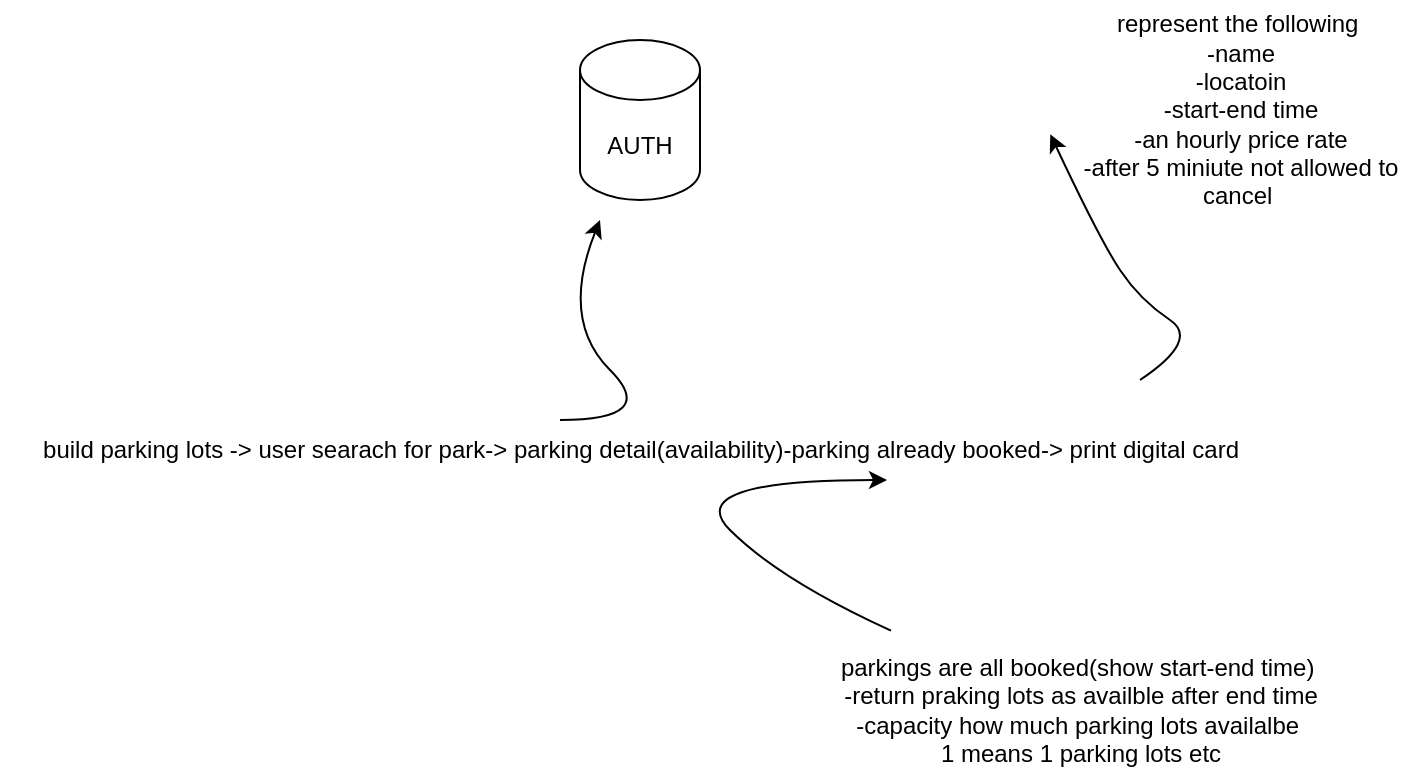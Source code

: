 <mxfile>
    <diagram id="u1E9WrUOCWWswPr-XbsA" name="Page-1">
        <mxGraphModel dx="841" dy="1502" grid="1" gridSize="10" guides="1" tooltips="1" connect="1" arrows="1" fold="1" page="1" pageScale="1" pageWidth="850" pageHeight="1100" math="0" shadow="0">
            <root>
                <mxCell id="0"/>
                <mxCell id="1" parent="0"/>
                <mxCell id="3" value="build parking lots -&amp;gt; user searach for park-&amp;gt; parking detail(availability)-parking already booked-&amp;gt; print digital card" style="text;html=1;align=center;verticalAlign=middle;resizable=0;points=[];autosize=1;strokeColor=none;fillColor=none;" vertex="1" parent="1">
                    <mxGeometry x="120" y="80" width="640" height="30" as="geometry"/>
                </mxCell>
                <mxCell id="5" value="parkings are all booked(show start-end time)&amp;nbsp;&lt;br&gt;-return praking lots as availble after end time&lt;br&gt;-capacity how much parking lots availalbe&amp;nbsp;&lt;br&gt;1 means 1 parking lots etc&lt;br&gt;" style="text;html=1;align=center;verticalAlign=middle;resizable=0;points=[];autosize=1;strokeColor=none;fillColor=none;" vertex="1" parent="1">
                    <mxGeometry x="525" y="190" width="270" height="70" as="geometry"/>
                </mxCell>
                <mxCell id="6" value="" style="curved=1;endArrow=classic;html=1;entryX=0.693;entryY=1;entryDx=0;entryDy=0;entryPerimeter=0;exitX=0.15;exitY=-0.067;exitDx=0;exitDy=0;exitPerimeter=0;" edge="1" parent="1" source="5" target="3">
                    <mxGeometry width="50" height="50" relative="1" as="geometry">
                        <mxPoint x="460" y="160" as="sourcePoint"/>
                        <mxPoint x="510" y="110" as="targetPoint"/>
                        <Array as="points">
                            <mxPoint x="510" y="160"/>
                            <mxPoint x="460" y="110"/>
                        </Array>
                    </mxGeometry>
                </mxCell>
                <mxCell id="7" value="" style="curved=1;endArrow=classic;html=1;entryX=-0.027;entryY=0.61;entryDx=0;entryDy=0;entryPerimeter=0;" edge="1" parent="1" target="8">
                    <mxGeometry width="50" height="50" relative="1" as="geometry">
                        <mxPoint x="690" y="60" as="sourcePoint"/>
                        <mxPoint x="720" y="-10" as="targetPoint"/>
                        <Array as="points">
                            <mxPoint x="720" y="40"/>
                            <mxPoint x="690" y="20"/>
                            <mxPoint x="670" y="-10"/>
                        </Array>
                    </mxGeometry>
                </mxCell>
                <mxCell id="8" value="represent the following&amp;nbsp;&lt;br&gt;-name&lt;br&gt;-locatoin&lt;br&gt;-start-end time&lt;br&gt;-an hourly price rate&lt;br&gt;-after 5 miniute not allowed to&lt;br&gt;cancel&amp;nbsp;" style="text;html=1;align=center;verticalAlign=middle;resizable=0;points=[];autosize=1;strokeColor=none;fillColor=none;" vertex="1" parent="1">
                    <mxGeometry x="650" y="-130" width="180" height="110" as="geometry"/>
                </mxCell>
                <mxCell id="9" value="" style="curved=1;endArrow=classic;html=1;" edge="1" parent="1">
                    <mxGeometry width="50" height="50" relative="1" as="geometry">
                        <mxPoint x="400" y="80" as="sourcePoint"/>
                        <mxPoint x="420" y="-20" as="targetPoint"/>
                        <Array as="points">
                            <mxPoint x="450" y="80"/>
                            <mxPoint x="400" y="30"/>
                        </Array>
                    </mxGeometry>
                </mxCell>
                <mxCell id="11" value="AUTH" style="shape=cylinder3;whiteSpace=wrap;html=1;boundedLbl=1;backgroundOutline=1;size=15;" vertex="1" parent="1">
                    <mxGeometry x="410" y="-110" width="60" height="80" as="geometry"/>
                </mxCell>
            </root>
        </mxGraphModel>
    </diagram>
</mxfile>